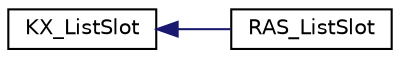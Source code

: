 digraph G
{
  edge [fontname="Helvetica",fontsize="10",labelfontname="Helvetica",labelfontsize="10"];
  node [fontname="Helvetica",fontsize="10",shape=record];
  rankdir=LR;
  Node1 [label="KX_ListSlot",height=0.2,width=0.4,color="black", fillcolor="white", style="filled",URL="$d6/d5e/classKX__ListSlot.html"];
  Node1 -> Node2 [dir=back,color="midnightblue",fontsize="10",style="solid",fontname="Helvetica"];
  Node2 [label="RAS_ListSlot",height=0.2,width=0.4,color="black", fillcolor="white", style="filled",URL="$da/d3c/classRAS__ListSlot.html"];
}
